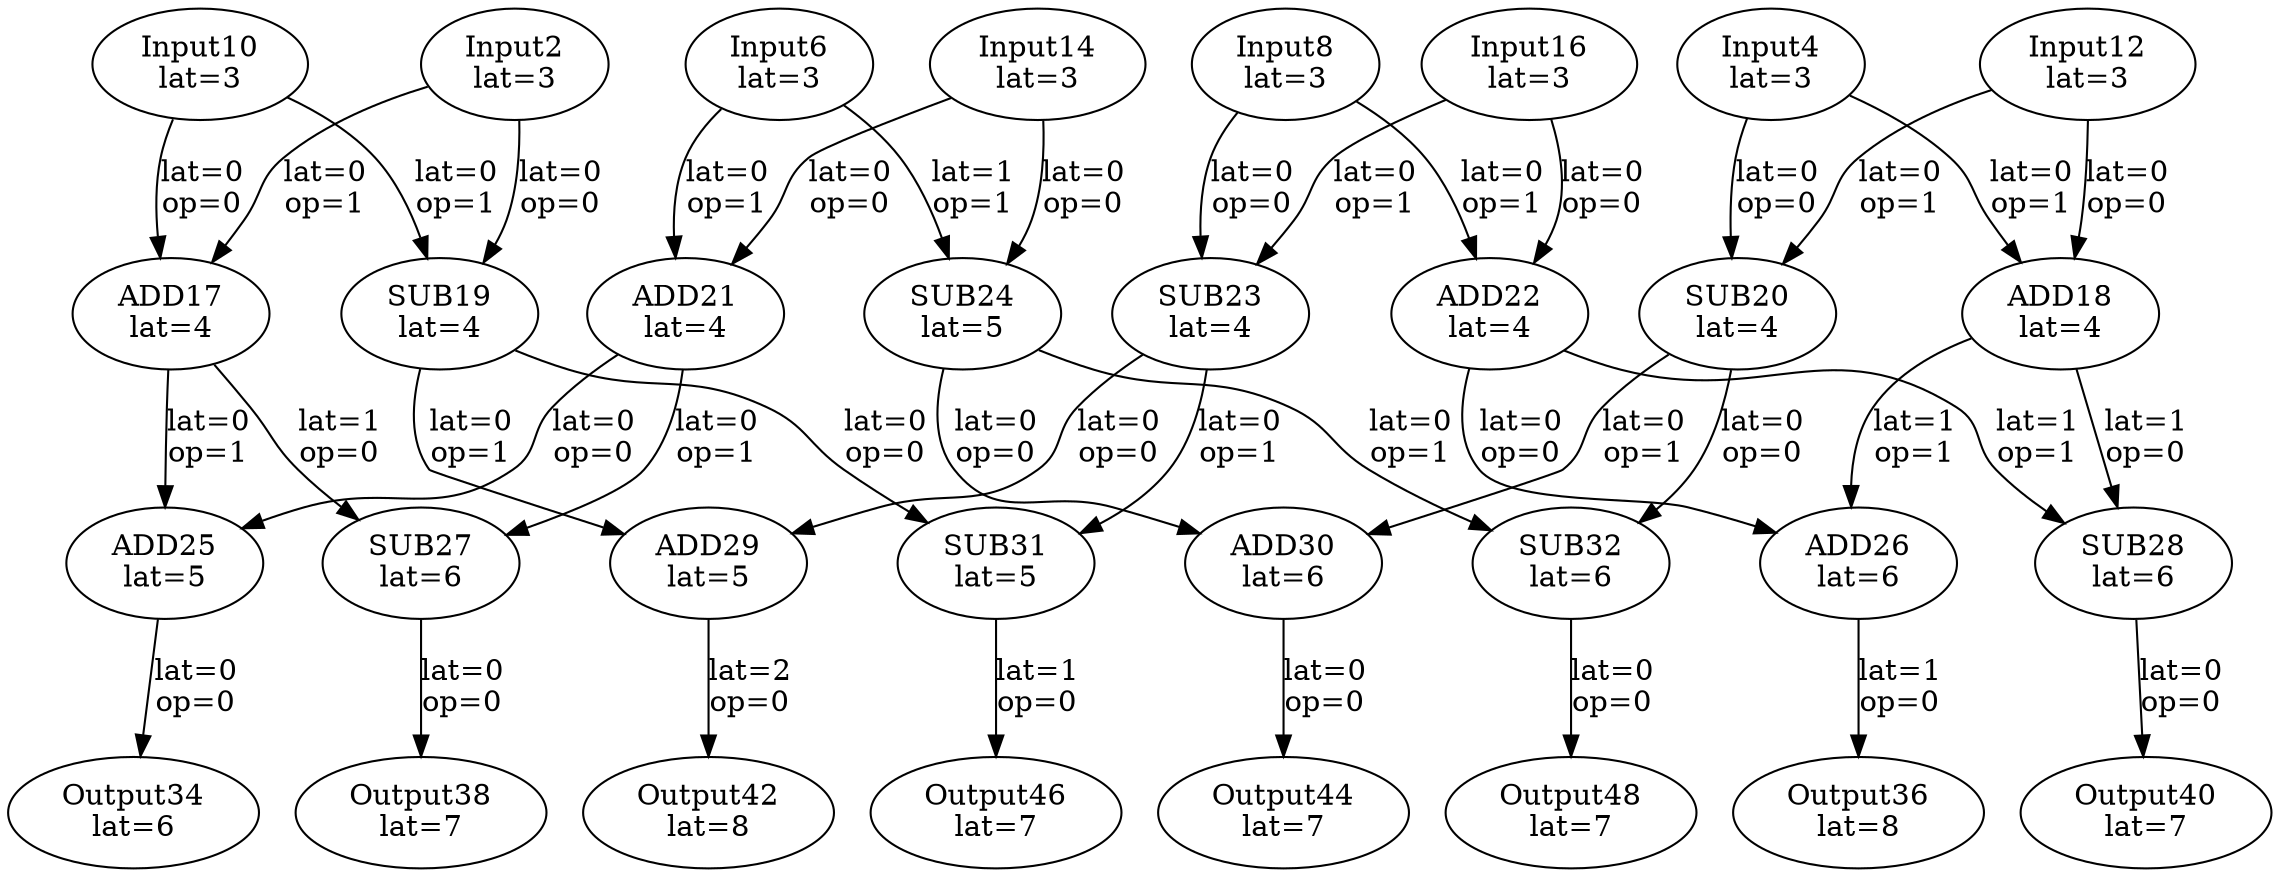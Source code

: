 Digraph G {
"Input2"[label = "\N\nlat=3"];
"Input4"[label = "\N\nlat=3"];
"Input6"[label = "\N\nlat=3"];
"Input8"[label = "\N\nlat=3"];
"Input10"[label = "\N\nlat=3"];
"Input12"[label = "\N\nlat=3"];
"Input14"[label = "\N\nlat=3"];
"Input16"[label = "\N\nlat=3"];
"ADD17"[label = "\N\nlat=4"];
"Input10"->"ADD17"[label = "lat=0\nop=0"];
"Input2"->"ADD17"[label = "lat=0\nop=1"];
"ADD18"[label = "\N\nlat=4"];
"Input12"->"ADD18"[label = "lat=0\nop=0"];
"Input4"->"ADD18"[label = "lat=0\nop=1"];
"SUB19"[label = "\N\nlat=4"];
"Input2"->"SUB19"[label = "lat=0\nop=0"];
"Input10"->"SUB19"[label = "lat=0\nop=1"];
"SUB20"[label = "\N\nlat=4"];
"Input4"->"SUB20"[label = "lat=0\nop=0"];
"Input12"->"SUB20"[label = "lat=0\nop=1"];
"ADD21"[label = "\N\nlat=4"];
"Input14"->"ADD21"[label = "lat=0\nop=0"];
"Input6"->"ADD21"[label = "lat=0\nop=1"];
"ADD22"[label = "\N\nlat=4"];
"Input16"->"ADD22"[label = "lat=0\nop=0"];
"Input8"->"ADD22"[label = "lat=0\nop=1"];
"SUB23"[label = "\N\nlat=4"];
"Input8"->"SUB23"[label = "lat=0\nop=0"];
"Input16"->"SUB23"[label = "lat=0\nop=1"];
"SUB24"[label = "\N\nlat=5"];
"Input14"->"SUB24"[label = "lat=0\nop=0"];
"Input6"->"SUB24"[label = "lat=1\nop=1"];
"ADD25"[label = "\N\nlat=5"];
"ADD21"->"ADD25"[label = "lat=0\nop=0"];
"ADD17"->"ADD25"[label = "lat=0\nop=1"];
"ADD26"[label = "\N\nlat=6"];
"ADD22"->"ADD26"[label = "lat=0\nop=0"];
"ADD18"->"ADD26"[label = "lat=1\nop=1"];
"SUB27"[label = "\N\nlat=6"];
"ADD17"->"SUB27"[label = "lat=1\nop=0"];
"ADD21"->"SUB27"[label = "lat=0\nop=1"];
"SUB28"[label = "\N\nlat=6"];
"ADD18"->"SUB28"[label = "lat=1\nop=0"];
"ADD22"->"SUB28"[label = "lat=1\nop=1"];
"ADD29"[label = "\N\nlat=5"];
"SUB23"->"ADD29"[label = "lat=0\nop=0"];
"SUB19"->"ADD29"[label = "lat=0\nop=1"];
"ADD30"[label = "\N\nlat=6"];
"SUB24"->"ADD30"[label = "lat=0\nop=0"];
"SUB20"->"ADD30"[label = "lat=0\nop=1"];
"SUB31"[label = "\N\nlat=5"];
"SUB19"->"SUB31"[label = "lat=0\nop=0"];
"SUB23"->"SUB31"[label = "lat=0\nop=1"];
"SUB32"[label = "\N\nlat=6"];
"SUB20"->"SUB32"[label = "lat=0\nop=0"];
"SUB24"->"SUB32"[label = "lat=0\nop=1"];
"Output34"[label = "\N\nlat=6"];
"ADD25"->"Output34"[label = "lat=0\nop=0"];
"Output36"[label = "\N\nlat=8"];
"ADD26"->"Output36"[label = "lat=1\nop=0"];
"Output38"[label = "\N\nlat=7"];
"SUB27"->"Output38"[label = "lat=0\nop=0"];
"Output40"[label = "\N\nlat=7"];
"SUB28"->"Output40"[label = "lat=0\nop=0"];
"Output42"[label = "\N\nlat=8"];
"ADD29"->"Output42"[label = "lat=2\nop=0"];
"Output44"[label = "\N\nlat=7"];
"ADD30"->"Output44"[label = "lat=0\nop=0"];
"Output46"[label = "\N\nlat=7"];
"SUB31"->"Output46"[label = "lat=1\nop=0"];
"Output48"[label = "\N\nlat=7"];
"SUB32"->"Output48"[label = "lat=0\nop=0"];
}
